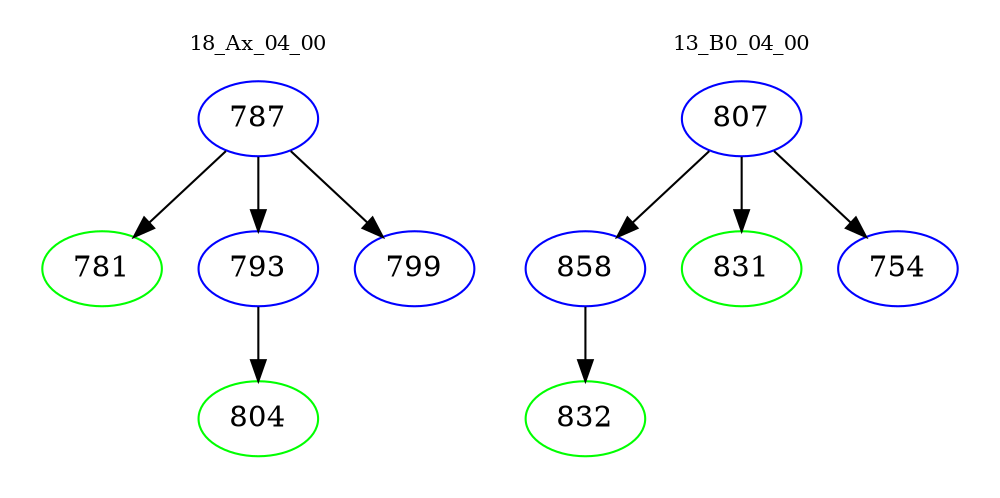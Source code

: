 digraph{
subgraph cluster_0 {
color = white
label = "18_Ax_04_00";
fontsize=10;
T0_787 [label="787", color="blue"]
T0_787 -> T0_781 [color="black"]
T0_781 [label="781", color="green"]
T0_787 -> T0_793 [color="black"]
T0_793 [label="793", color="blue"]
T0_793 -> T0_804 [color="black"]
T0_804 [label="804", color="green"]
T0_787 -> T0_799 [color="black"]
T0_799 [label="799", color="blue"]
}
subgraph cluster_1 {
color = white
label = "13_B0_04_00";
fontsize=10;
T1_807 [label="807", color="blue"]
T1_807 -> T1_858 [color="black"]
T1_858 [label="858", color="blue"]
T1_858 -> T1_832 [color="black"]
T1_832 [label="832", color="green"]
T1_807 -> T1_831 [color="black"]
T1_831 [label="831", color="green"]
T1_807 -> T1_754 [color="black"]
T1_754 [label="754", color="blue"]
}
}
